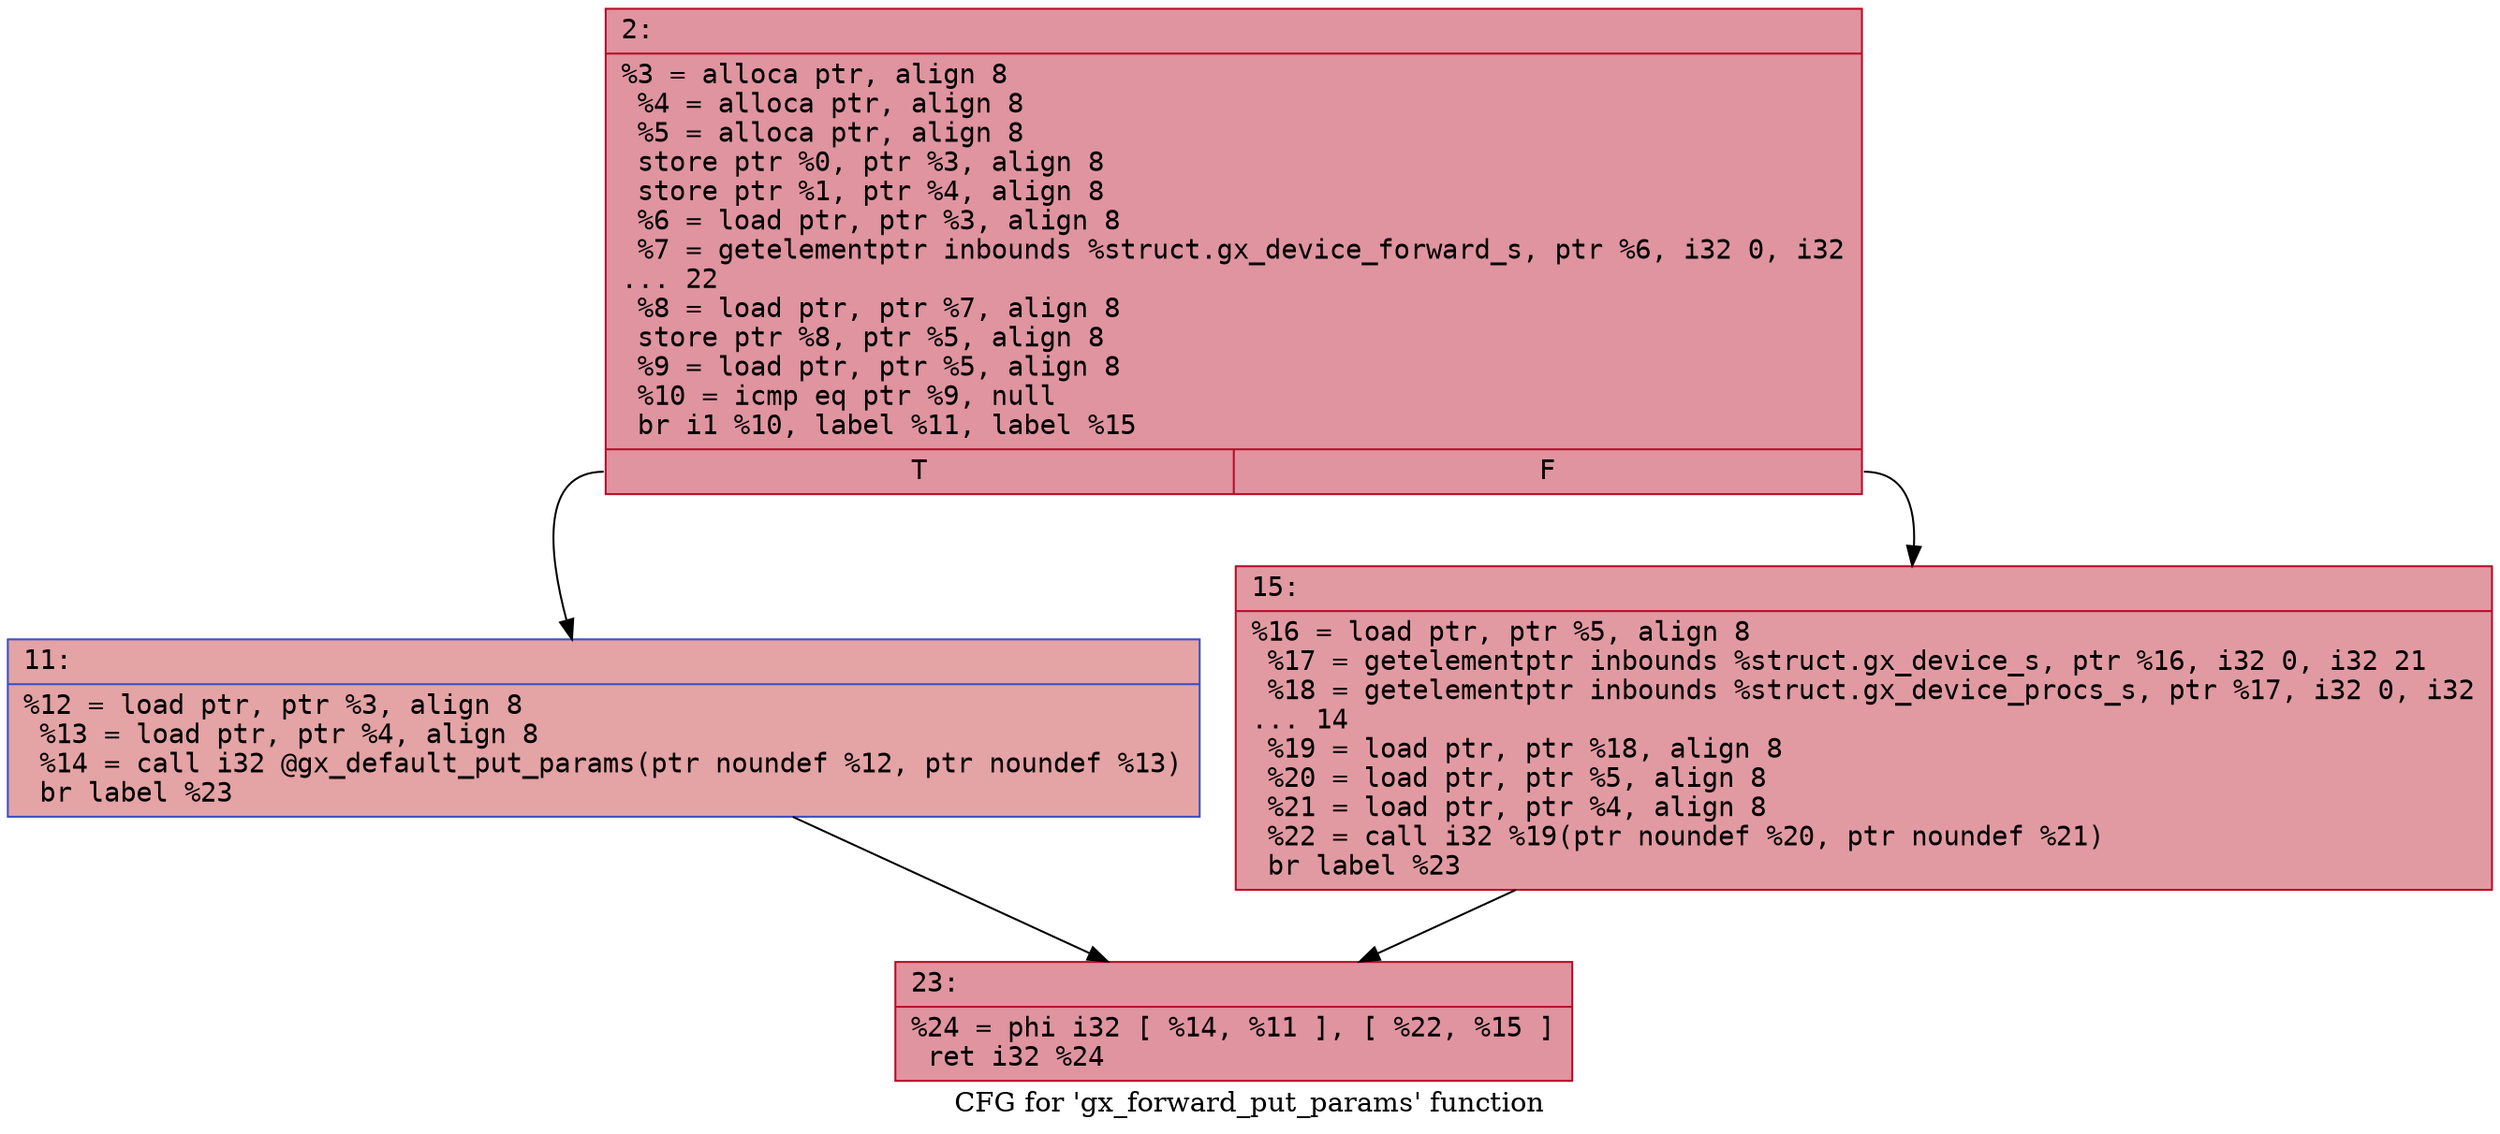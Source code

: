 digraph "CFG for 'gx_forward_put_params' function" {
	label="CFG for 'gx_forward_put_params' function";

	Node0x600003d9c000 [shape=record,color="#b70d28ff", style=filled, fillcolor="#b70d2870" fontname="Courier",label="{2:\l|  %3 = alloca ptr, align 8\l  %4 = alloca ptr, align 8\l  %5 = alloca ptr, align 8\l  store ptr %0, ptr %3, align 8\l  store ptr %1, ptr %4, align 8\l  %6 = load ptr, ptr %3, align 8\l  %7 = getelementptr inbounds %struct.gx_device_forward_s, ptr %6, i32 0, i32\l... 22\l  %8 = load ptr, ptr %7, align 8\l  store ptr %8, ptr %5, align 8\l  %9 = load ptr, ptr %5, align 8\l  %10 = icmp eq ptr %9, null\l  br i1 %10, label %11, label %15\l|{<s0>T|<s1>F}}"];
	Node0x600003d9c000:s0 -> Node0x600003d9c050[tooltip="2 -> 11\nProbability 37.50%" ];
	Node0x600003d9c000:s1 -> Node0x600003d9c0a0[tooltip="2 -> 15\nProbability 62.50%" ];
	Node0x600003d9c050 [shape=record,color="#3d50c3ff", style=filled, fillcolor="#c32e3170" fontname="Courier",label="{11:\l|  %12 = load ptr, ptr %3, align 8\l  %13 = load ptr, ptr %4, align 8\l  %14 = call i32 @gx_default_put_params(ptr noundef %12, ptr noundef %13)\l  br label %23\l}"];
	Node0x600003d9c050 -> Node0x600003d9c0f0[tooltip="11 -> 23\nProbability 100.00%" ];
	Node0x600003d9c0a0 [shape=record,color="#b70d28ff", style=filled, fillcolor="#bb1b2c70" fontname="Courier",label="{15:\l|  %16 = load ptr, ptr %5, align 8\l  %17 = getelementptr inbounds %struct.gx_device_s, ptr %16, i32 0, i32 21\l  %18 = getelementptr inbounds %struct.gx_device_procs_s, ptr %17, i32 0, i32\l... 14\l  %19 = load ptr, ptr %18, align 8\l  %20 = load ptr, ptr %5, align 8\l  %21 = load ptr, ptr %4, align 8\l  %22 = call i32 %19(ptr noundef %20, ptr noundef %21)\l  br label %23\l}"];
	Node0x600003d9c0a0 -> Node0x600003d9c0f0[tooltip="15 -> 23\nProbability 100.00%" ];
	Node0x600003d9c0f0 [shape=record,color="#b70d28ff", style=filled, fillcolor="#b70d2870" fontname="Courier",label="{23:\l|  %24 = phi i32 [ %14, %11 ], [ %22, %15 ]\l  ret i32 %24\l}"];
}
